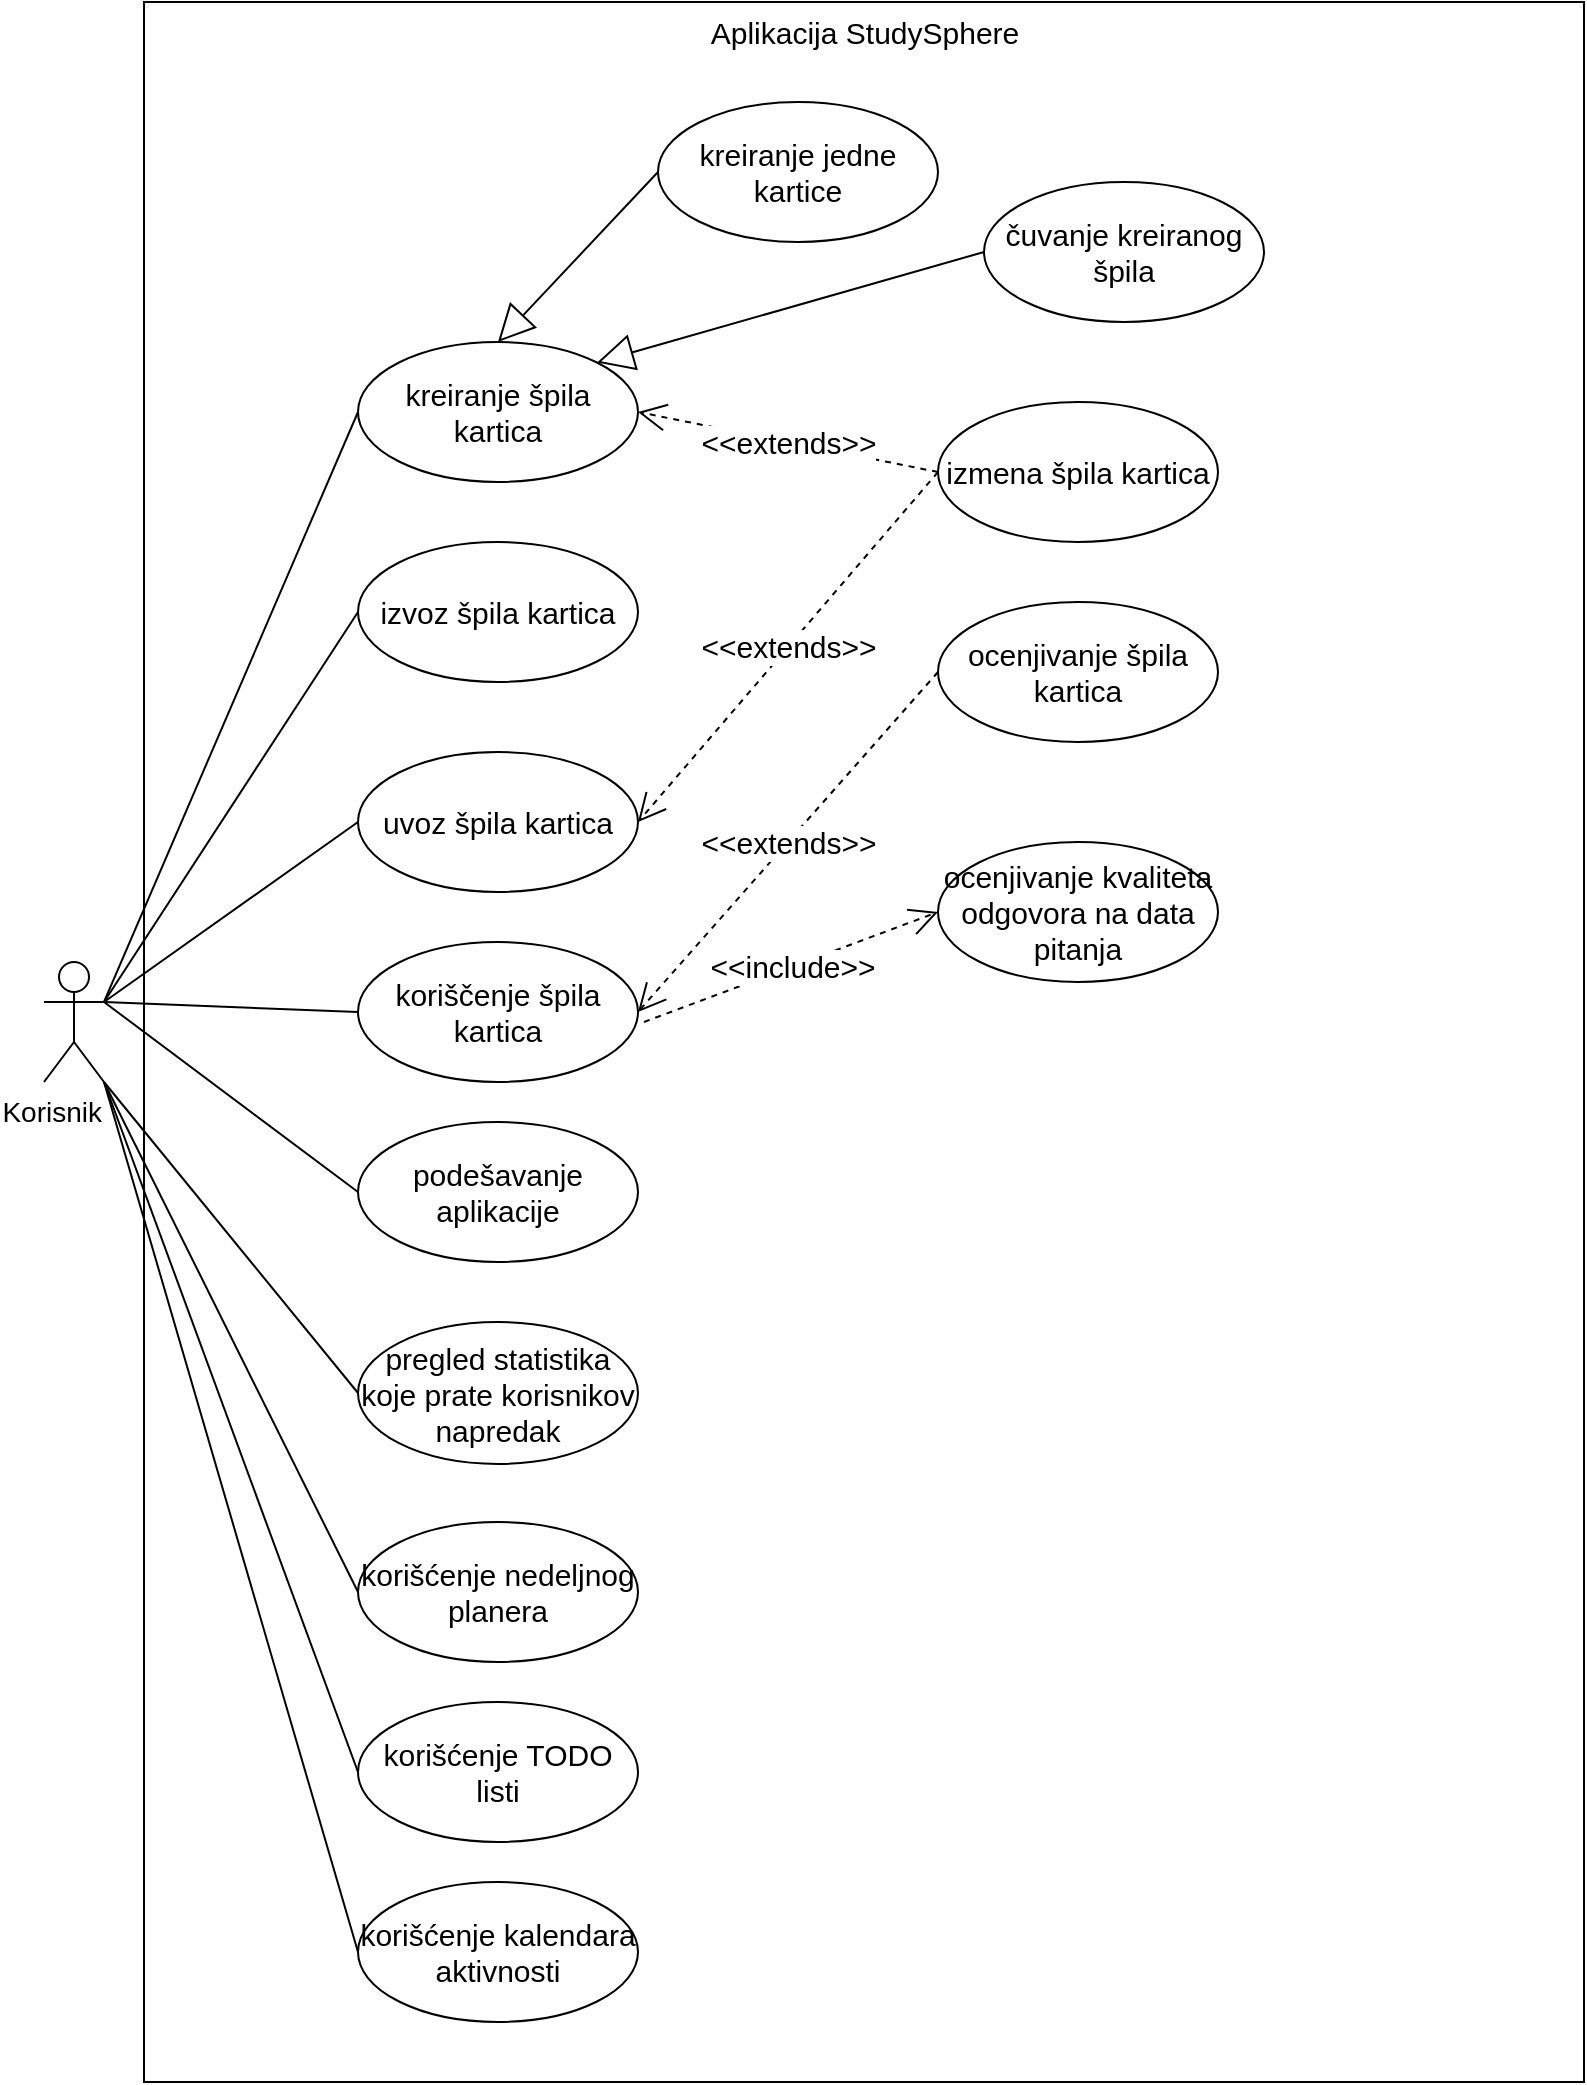 <mxfile version="22.1.2" type="device">
  <diagram id="zjK6OgsOYJaDhMb_vuTh" name="Page-1">
    <mxGraphModel dx="1050" dy="530" grid="1" gridSize="10" guides="1" tooltips="1" connect="1" arrows="1" fold="1" page="1" pageScale="1" pageWidth="827" pageHeight="1169" math="0" shadow="0">
      <root>
        <mxCell id="0" />
        <mxCell id="1" parent="0" />
        <mxCell id="GpyQpe_mQj25Ungr1Uzp-6" value="Aplikacija StudySphere" style="html=1;align=center;verticalAlign=top;fontSize=15;" parent="1" vertex="1">
          <mxGeometry x="150" y="60" width="720" height="1040" as="geometry" />
        </mxCell>
        <object label="Korisnik" Korsnik="" id="GpyQpe_mQj25Ungr1Uzp-1">
          <mxCell style="shape=umlActor;verticalLabelPosition=bottom;verticalAlign=top;html=1;fontSize=14;align=right;" parent="1" vertex="1">
            <mxGeometry x="100" y="540" width="30" height="60" as="geometry" />
          </mxCell>
        </object>
        <mxCell id="GpyQpe_mQj25Ungr1Uzp-7" value="kreiranje špila kartica" style="ellipse;whiteSpace=wrap;html=1;fontSize=15;" parent="1" vertex="1">
          <mxGeometry x="257" y="230" width="140" height="70" as="geometry" />
        </mxCell>
        <mxCell id="GpyQpe_mQj25Ungr1Uzp-8" value="koriščenje špila kartica" style="ellipse;whiteSpace=wrap;html=1;fontSize=15;" parent="1" vertex="1">
          <mxGeometry x="257" y="530" width="140" height="70" as="geometry" />
        </mxCell>
        <mxCell id="GpyQpe_mQj25Ungr1Uzp-9" value="uvoz špila kartica" style="ellipse;whiteSpace=wrap;html=1;fontSize=15;" parent="1" vertex="1">
          <mxGeometry x="257" y="435" width="140" height="70" as="geometry" />
        </mxCell>
        <mxCell id="GpyQpe_mQj25Ungr1Uzp-10" value="izvoz špila kartica" style="ellipse;whiteSpace=wrap;html=1;fontSize=15;" parent="1" vertex="1">
          <mxGeometry x="257" y="330" width="140" height="70" as="geometry" />
        </mxCell>
        <mxCell id="GpyQpe_mQj25Ungr1Uzp-11" value="pregled statistika koje prate korisnikov napredak" style="ellipse;whiteSpace=wrap;html=1;fontSize=15;" parent="1" vertex="1">
          <mxGeometry x="257" y="720" width="140" height="71" as="geometry" />
        </mxCell>
        <mxCell id="GpyQpe_mQj25Ungr1Uzp-12" value="korišćenje nedeljnog planera" style="ellipse;whiteSpace=wrap;html=1;fontSize=15;" parent="1" vertex="1">
          <mxGeometry x="257" y="820" width="140" height="70" as="geometry" />
        </mxCell>
        <mxCell id="GpyQpe_mQj25Ungr1Uzp-13" value="korišćenje TODO listi" style="ellipse;whiteSpace=wrap;html=1;fontSize=15;" parent="1" vertex="1">
          <mxGeometry x="257" y="910" width="140" height="70" as="geometry" />
        </mxCell>
        <mxCell id="GpyQpe_mQj25Ungr1Uzp-14" value="korišćenje kalendara aktivnosti" style="ellipse;whiteSpace=wrap;html=1;fontSize=15;" parent="1" vertex="1">
          <mxGeometry x="257" y="1000" width="140" height="70" as="geometry" />
        </mxCell>
        <mxCell id="GpyQpe_mQj25Ungr1Uzp-15" value="izmena špila kartica" style="ellipse;whiteSpace=wrap;html=1;fontSize=15;" parent="1" vertex="1">
          <mxGeometry x="547" y="260" width="140" height="70" as="geometry" />
        </mxCell>
        <mxCell id="GpyQpe_mQj25Ungr1Uzp-16" value="ocenjivanje kvaliteta odgovora na data pitanja" style="ellipse;whiteSpace=wrap;html=1;fontSize=15;" parent="1" vertex="1">
          <mxGeometry x="547" y="480" width="140" height="70" as="geometry" />
        </mxCell>
        <mxCell id="GpyQpe_mQj25Ungr1Uzp-17" value="ocenjivanje špila kartica" style="ellipse;whiteSpace=wrap;html=1;fontSize=15;" parent="1" vertex="1">
          <mxGeometry x="547" y="360" width="140" height="70" as="geometry" />
        </mxCell>
        <mxCell id="GpyQpe_mQj25Ungr1Uzp-20" value="" style="endArrow=none;html=1;fontSize=15;exitX=1;exitY=0.333;exitDx=0;exitDy=0;exitPerimeter=0;entryX=0;entryY=0.5;entryDx=0;entryDy=0;" parent="1" source="GpyQpe_mQj25Ungr1Uzp-1" target="GpyQpe_mQj25Ungr1Uzp-7" edge="1">
          <mxGeometry width="50" height="50" relative="1" as="geometry">
            <mxPoint x="100" y="440" as="sourcePoint" />
            <mxPoint x="150" y="390" as="targetPoint" />
          </mxGeometry>
        </mxCell>
        <mxCell id="GpyQpe_mQj25Ungr1Uzp-21" value="" style="endArrow=none;html=1;fontSize=15;entryX=0;entryY=0.5;entryDx=0;entryDy=0;exitX=1;exitY=0.333;exitDx=0;exitDy=0;exitPerimeter=0;" parent="1" source="GpyQpe_mQj25Ungr1Uzp-1" target="GpyQpe_mQj25Ungr1Uzp-8" edge="1">
          <mxGeometry width="50" height="50" relative="1" as="geometry">
            <mxPoint x="130" y="700" as="sourcePoint" />
            <mxPoint x="180" y="650" as="targetPoint" />
          </mxGeometry>
        </mxCell>
        <mxCell id="GpyQpe_mQj25Ungr1Uzp-22" value="" style="endArrow=none;html=1;fontSize=15;entryX=0;entryY=0.5;entryDx=0;entryDy=0;exitX=1;exitY=0.333;exitDx=0;exitDy=0;exitPerimeter=0;" parent="1" source="GpyQpe_mQj25Ungr1Uzp-1" target="GpyQpe_mQj25Ungr1Uzp-9" edge="1">
          <mxGeometry width="50" height="50" relative="1" as="geometry">
            <mxPoint x="100" y="720" as="sourcePoint" />
            <mxPoint x="150" y="670" as="targetPoint" />
          </mxGeometry>
        </mxCell>
        <mxCell id="GpyQpe_mQj25Ungr1Uzp-23" value="" style="endArrow=none;html=1;fontSize=15;entryX=0;entryY=0.5;entryDx=0;entryDy=0;" parent="1" target="GpyQpe_mQj25Ungr1Uzp-10" edge="1">
          <mxGeometry width="50" height="50" relative="1" as="geometry">
            <mxPoint x="130" y="560" as="sourcePoint" />
            <mxPoint x="150" y="700" as="targetPoint" />
          </mxGeometry>
        </mxCell>
        <mxCell id="GpyQpe_mQj25Ungr1Uzp-24" value="" style="endArrow=none;html=1;fontSize=15;entryX=0;entryY=0.5;entryDx=0;entryDy=0;exitX=1;exitY=1;exitDx=0;exitDy=0;exitPerimeter=0;" parent="1" source="GpyQpe_mQj25Ungr1Uzp-1" target="GpyQpe_mQj25Ungr1Uzp-11" edge="1">
          <mxGeometry width="50" height="50" relative="1" as="geometry">
            <mxPoint x="110" y="780" as="sourcePoint" />
            <mxPoint x="160" y="730" as="targetPoint" />
          </mxGeometry>
        </mxCell>
        <mxCell id="GpyQpe_mQj25Ungr1Uzp-25" value="" style="endArrow=none;html=1;fontSize=15;entryX=0;entryY=0.5;entryDx=0;entryDy=0;" parent="1" target="GpyQpe_mQj25Ungr1Uzp-12" edge="1">
          <mxGeometry width="50" height="50" relative="1" as="geometry">
            <mxPoint x="130" y="600" as="sourcePoint" />
            <mxPoint x="130" y="730" as="targetPoint" />
          </mxGeometry>
        </mxCell>
        <mxCell id="GpyQpe_mQj25Ungr1Uzp-26" value="" style="endArrow=none;html=1;fontSize=15;entryX=0;entryY=0.5;entryDx=0;entryDy=0;exitX=1;exitY=1;exitDx=0;exitDy=0;exitPerimeter=0;" parent="1" source="GpyQpe_mQj25Ungr1Uzp-1" target="GpyQpe_mQj25Ungr1Uzp-13" edge="1">
          <mxGeometry width="50" height="50" relative="1" as="geometry">
            <mxPoint x="110" y="780" as="sourcePoint" />
            <mxPoint x="160" y="730" as="targetPoint" />
          </mxGeometry>
        </mxCell>
        <mxCell id="GpyQpe_mQj25Ungr1Uzp-27" value="" style="endArrow=none;html=1;fontSize=15;entryX=0;entryY=0.5;entryDx=0;entryDy=0;" parent="1" target="GpyQpe_mQj25Ungr1Uzp-14" edge="1">
          <mxGeometry width="50" height="50" relative="1" as="geometry">
            <mxPoint x="130" y="600" as="sourcePoint" />
            <mxPoint x="170" y="760" as="targetPoint" />
          </mxGeometry>
        </mxCell>
        <mxCell id="GpyQpe_mQj25Ungr1Uzp-29" value="&amp;lt;&amp;lt;extends&amp;gt;&amp;gt;" style="endArrow=open;endSize=12;dashed=1;html=1;fontSize=15;entryX=1;entryY=0.5;entryDx=0;entryDy=0;exitX=0;exitY=0.5;exitDx=0;exitDy=0;" parent="1" source="GpyQpe_mQj25Ungr1Uzp-17" target="GpyQpe_mQj25Ungr1Uzp-8" edge="1">
          <mxGeometry width="160" relative="1" as="geometry">
            <mxPoint x="447" y="570" as="sourcePoint" />
            <mxPoint x="607" y="570" as="targetPoint" />
          </mxGeometry>
        </mxCell>
        <mxCell id="GpyQpe_mQj25Ungr1Uzp-30" value="&amp;lt;&amp;lt;extends&amp;gt;&amp;gt;" style="endArrow=open;endSize=12;dashed=1;html=1;fontSize=15;entryX=1;entryY=0.5;entryDx=0;entryDy=0;exitX=0;exitY=0.5;exitDx=0;exitDy=0;" parent="1" source="GpyQpe_mQj25Ungr1Uzp-15" target="GpyQpe_mQj25Ungr1Uzp-7" edge="1">
          <mxGeometry width="160" relative="1" as="geometry">
            <mxPoint x="477" y="320" as="sourcePoint" />
            <mxPoint x="377" y="180" as="targetPoint" />
          </mxGeometry>
        </mxCell>
        <mxCell id="GpyQpe_mQj25Ungr1Uzp-32" value="kreiranje jedne kartice" style="ellipse;whiteSpace=wrap;html=1;fontSize=15;" parent="1" vertex="1">
          <mxGeometry x="407" y="110" width="140" height="70" as="geometry" />
        </mxCell>
        <mxCell id="GpyQpe_mQj25Ungr1Uzp-33" value="" style="endArrow=block;endSize=16;endFill=0;html=1;fontSize=15;entryX=0.5;entryY=0;entryDx=0;entryDy=0;exitX=0;exitY=0.5;exitDx=0;exitDy=0;" parent="1" source="GpyQpe_mQj25Ungr1Uzp-32" target="GpyQpe_mQj25Ungr1Uzp-7" edge="1">
          <mxGeometry width="160" relative="1" as="geometry">
            <mxPoint x="397" y="420" as="sourcePoint" />
            <mxPoint x="557" y="420" as="targetPoint" />
          </mxGeometry>
        </mxCell>
        <mxCell id="GpyQpe_mQj25Ungr1Uzp-34" value="čuvanje kreiranog špila" style="ellipse;whiteSpace=wrap;html=1;fontSize=15;" parent="1" vertex="1">
          <mxGeometry x="570" y="150" width="140" height="70" as="geometry" />
        </mxCell>
        <mxCell id="GpyQpe_mQj25Ungr1Uzp-35" value="" style="endArrow=block;endSize=16;endFill=0;html=1;fontSize=15;exitX=0;exitY=0.5;exitDx=0;exitDy=0;entryX=1;entryY=0;entryDx=0;entryDy=0;" parent="1" source="GpyQpe_mQj25Ungr1Uzp-34" target="GpyQpe_mQj25Ungr1Uzp-7" edge="1">
          <mxGeometry width="160" relative="1" as="geometry">
            <mxPoint x="397" y="410" as="sourcePoint" />
            <mxPoint x="557" y="410" as="targetPoint" />
          </mxGeometry>
        </mxCell>
        <mxCell id="GpyQpe_mQj25Ungr1Uzp-40" value="&amp;lt;&amp;lt;extends&amp;gt;&amp;gt;" style="endArrow=open;endSize=12;dashed=1;html=1;fontSize=15;entryX=1;entryY=0.5;entryDx=0;entryDy=0;exitX=0;exitY=0.5;exitDx=0;exitDy=0;" parent="1" source="GpyQpe_mQj25Ungr1Uzp-15" target="GpyQpe_mQj25Ungr1Uzp-9" edge="1">
          <mxGeometry width="160" relative="1" as="geometry">
            <mxPoint x="557" y="305" as="sourcePoint" />
            <mxPoint x="407" y="275" as="targetPoint" />
          </mxGeometry>
        </mxCell>
        <mxCell id="GpyQpe_mQj25Ungr1Uzp-41" value="&amp;lt;&amp;lt;include&amp;gt;&amp;gt;" style="endArrow=open;endSize=12;dashed=1;html=1;fontSize=15;entryX=0;entryY=0.5;entryDx=0;entryDy=0;" parent="1" target="GpyQpe_mQj25Ungr1Uzp-16" edge="1">
          <mxGeometry width="160" relative="1" as="geometry">
            <mxPoint x="400" y="570" as="sourcePoint" />
            <mxPoint x="417" y="285" as="targetPoint" />
          </mxGeometry>
        </mxCell>
        <mxCell id="5DbdMqT_OgdcS5fOnxSo-1" value="&lt;font style=&quot;font-size: 15px;&quot;&gt;podešavanje aplikacije&lt;/font&gt;" style="ellipse;whiteSpace=wrap;html=1;" vertex="1" parent="1">
          <mxGeometry x="257" y="620" width="140" height="70" as="geometry" />
        </mxCell>
        <mxCell id="5DbdMqT_OgdcS5fOnxSo-2" value="" style="endArrow=none;html=1;rounded=0;exitX=1;exitY=0.333;exitDx=0;exitDy=0;exitPerimeter=0;entryX=0;entryY=0.5;entryDx=0;entryDy=0;" edge="1" parent="1" source="GpyQpe_mQj25Ungr1Uzp-1" target="5DbdMqT_OgdcS5fOnxSo-1">
          <mxGeometry width="50" height="50" relative="1" as="geometry">
            <mxPoint x="400" y="620" as="sourcePoint" />
            <mxPoint x="450" y="570" as="targetPoint" />
          </mxGeometry>
        </mxCell>
      </root>
    </mxGraphModel>
  </diagram>
</mxfile>
